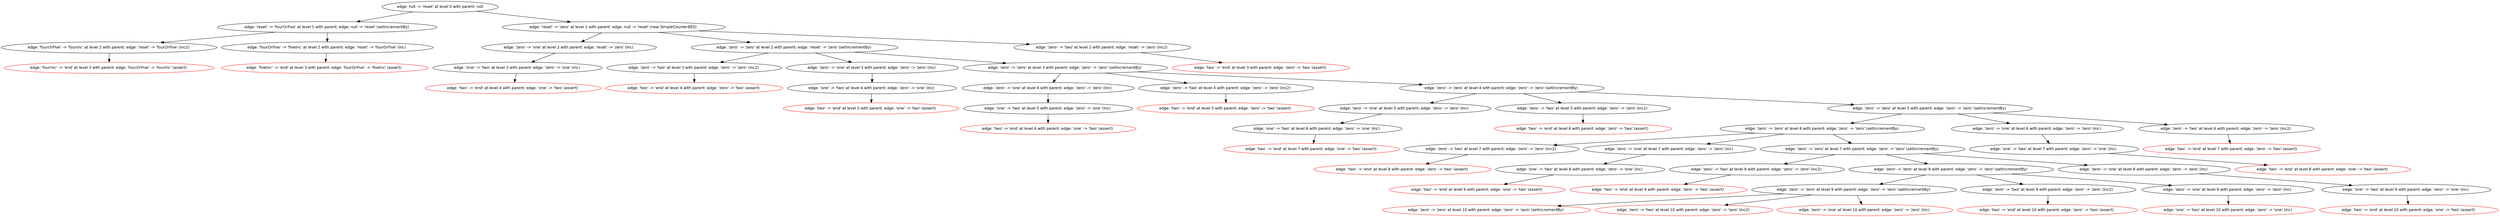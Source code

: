 digraph model {
  graph [ rankdir = "TB", ranksep="0.4", nodesep="0.2" ];
  node [ fontname = "Helvetica", fontsize="12.0", margin="0.07" ];
  edge [ fontname = "Helvetica", fontsize="12.0", margin="0.05" ];
  {
    node []
     "28" [label= "edge: 'one' -> 'two' at level 7 with parent: edge: 'zero' -> 'one' (inc) "]
     "31" [label= "edge: 'two' -> 'end' at level 7 with parent: edge: 'zero' -> 'two' (assert) " color = "red"]
     "10" [label= "edge: 'zero' -> 'zero' at level 10 with parent: edge: 'zero' -> 'zero' (setIncrementBy) " color = "red"]
     "24" [label= "edge: 'two' -> 'end' at level 9 with parent: edge: 'one' -> 'two' (assert) " color = "red"]
     "6" [label= "edge: 'zero' -> 'zero' at level 6 with parent: edge: 'zero' -> 'zero' (setIncrementBy) "]
     "32" [label= "edge: 'zero' -> 'one' at level 5 with parent: edge: 'zero' -> 'zero' (inc) "]
     "12" [label= "edge: 'zero' -> 'two' at level 10 with parent: edge: 'zero' -> 'zero' (inc2) " color = "red"]
     "20" [label= "edge: 'zero' -> 'two' at level 8 with parent: edge: 'zero' -> 'zero' (inc2) "]
     "56" [label= "edge: 'fiveInc' -> 'end' at level 3 with parent: edge: 'fourOrFive' -> 'fiveInc' (assert) " color = "red"]
     "9" [label= "edge: 'zero' -> 'zero' at level 9 with parent: edge: 'zero' -> 'zero' (setIncrementBy) "]
     "51" [label= "edge: 'two' -> 'end' at level 3 with parent: edge: 'zero' -> 'two' (assert) " color = "red"]
     "47" [label= "edge: 'zero' -> 'one' at level 2 with parent: edge: 'reset' -> 'zero' (inc) "]
     "54" [label= "edge: 'fourInc' -> 'end' at level 3 with parent: edge: 'fourOrFive' -> 'fourInc' (assert) " color = "red"]
     "8" [label= "edge: 'zero' -> 'zero' at level 8 with parent: edge: 'zero' -> 'zero' (setIncrementBy) "]
     "35" [label= "edge: 'zero' -> 'two' at level 5 with parent: edge: 'zero' -> 'zero' (inc2) "]
     "53" [label= "edge: 'fourOrFive' -> 'fourInc' at level 2 with parent: edge: 'reset' -> 'fourOrFive' (inc2) "]
     "15" [label= "edge: 'zero' -> 'two' at level 9 with parent: edge: 'zero' -> 'zero' (inc2) "]
     "29" [label= "edge: 'two' -> 'end' at level 8 with parent: edge: 'one' -> 'two' (assert) " color = "red"]
     "37" [label= "edge: 'zero' -> 'one' at level 4 with parent: edge: 'zero' -> 'zero' (inc) "]
     "19" [label= "edge: 'two' -> 'end' at level 10 with parent: edge: 'one' -> 'two' (assert) " color = "red"]
     "45" [label= "edge: 'zero' -> 'two' at level 3 with parent: edge: 'zero' -> 'zero' (inc2) "]
     "0" [label= "edge: null -> 'reset' at level 0 with parent: null"]
     "13" [label= "edge: 'zero' -> 'one' at level 9 with parent: edge: 'zero' -> 'zero' (inc) "]
     "40" [label= "edge: 'zero' -> 'two' at level 4 with parent: edge: 'zero' -> 'zero' (inc2) "]
     "34" [label= "edge: 'two' -> 'end' at level 7 with parent: edge: 'one' -> 'two' (assert) " color = "red"]
     "44" [label= "edge: 'two' -> 'end' at level 5 with parent: edge: 'one' -> 'two' (assert) " color = "red"]
     "49" [label= "edge: 'two' -> 'end' at level 4 with parent: edge: 'one' -> 'two' (assert) " color = "red"]
     "52" [label= "edge: 'reset' -> 'fourOrFive' at level 1 with parent: edge: null -> 'reset' (setIncrementBy) "]
     "25" [label= "edge: 'zero' -> 'two' at level 7 with parent: edge: 'zero' -> 'zero' (inc2) "]
     "17" [label= "edge: 'zero' -> 'one' at level 8 with parent: edge: 'zero' -> 'zero' (inc) "]
     "2" [label= "edge: 'zero' -> 'zero' at level 2 with parent: edge: 'reset' -> 'zero' (setIncrementBy) "]
     "46" [label= "edge: 'two' -> 'end' at level 4 with parent: edge: 'zero' -> 'two' (assert) " color = "red"]
     "16" [label= "edge: 'two' -> 'end' at level 10 with parent: edge: 'zero' -> 'two' (assert) " color = "red"]
     "43" [label= "edge: 'one' -> 'two' at level 4 with parent: edge: 'zero' -> 'one' (inc) "]
     "18" [label= "edge: 'one' -> 'two' at level 9 with parent: edge: 'zero' -> 'one' (inc) "]
     "36" [label= "edge: 'two' -> 'end' at level 6 with parent: edge: 'zero' -> 'two' (assert) " color = "red"]
     "38" [label= "edge: 'one' -> 'two' at level 5 with parent: edge: 'zero' -> 'one' (inc) "]
     "23" [label= "edge: 'one' -> 'two' at level 8 with parent: edge: 'zero' -> 'one' (inc) "]
     "22" [label= "edge: 'zero' -> 'one' at level 7 with parent: edge: 'zero' -> 'zero' (inc) "]
     "42" [label= "edge: 'zero' -> 'one' at level 3 with parent: edge: 'zero' -> 'zero' (inc) "]
     "33" [label= "edge: 'one' -> 'two' at level 6 with parent: edge: 'zero' -> 'one' (inc) "]
     "41" [label= "edge: 'two' -> 'end' at level 5 with parent: edge: 'zero' -> 'two' (assert) " color = "red"]
     "3" [label= "edge: 'zero' -> 'zero' at level 3 with parent: edge: 'zero' -> 'zero' (setIncrementBy) "]
     "11" [label= "edge: 'zero' -> 'one' at level 10 with parent: edge: 'zero' -> 'zero' (inc) " color = "red"]
     "27" [label= "edge: 'zero' -> 'one' at level 6 with parent: edge: 'zero' -> 'zero' (inc) "]
     "39" [label= "edge: 'two' -> 'end' at level 6 with parent: edge: 'one' -> 'two' (assert) " color = "red"]
     "55" [label= "edge: 'fourOrFive' -> 'fiveInc' at level 2 with parent: edge: 'reset' -> 'fourOrFive' (inc) "]
     "1" [label= "edge: 'reset' -> 'zero' at level 1 with parent: edge: null -> 'reset' (new SimpleCounterBES) "]
     "30" [label= "edge: 'zero' -> 'two' at level 6 with parent: edge: 'zero' -> 'zero' (inc2) "]
     "48" [label= "edge: 'one' -> 'two' at level 3 with parent: edge: 'zero' -> 'one' (inc) "]
     "4" [label= "edge: 'zero' -> 'zero' at level 4 with parent: edge: 'zero' -> 'zero' (setIncrementBy) "]
     "7" [label= "edge: 'zero' -> 'zero' at level 7 with parent: edge: 'zero' -> 'zero' (setIncrementBy) "]
     "21" [label= "edge: 'two' -> 'end' at level 9 with parent: edge: 'zero' -> 'two' (assert) " color = "red"]
     "50" [label= "edge: 'zero' -> 'two' at level 2 with parent: edge: 'reset' -> 'zero' (inc2) "]
     "5" [label= "edge: 'zero' -> 'zero' at level 5 with parent: edge: 'zero' -> 'zero' (setIncrementBy) "]
     "26" [label= "edge: 'two' -> 'end' at level 8 with parent: edge: 'zero' -> 'two' (assert) " color = "red"]
     "14" [label= "edge: 'one' -> 'two' at level 10 with parent: edge: 'zero' -> 'one' (inc) " color = "red"]
  }

  "28" -> "29";
  "6" -> "7";
  "6" -> "22";
  "6" -> "25";
  "32" -> "33";
  "20" -> "21";
  "9" -> "10";
  "9" -> "11";
  "9" -> "12";
  "47" -> "48";
  "8" -> "9";
  "8" -> "13";
  "8" -> "15";
  "35" -> "36";
  "53" -> "54";
  "15" -> "16";
  "37" -> "38";
  "45" -> "46";
  "0" -> "1";
  "0" -> "52";
  "13" -> "14";
  "40" -> "41";
  "52" -> "53";
  "52" -> "55";
  "25" -> "26";
  "17" -> "18";
  "2" -> "3";
  "2" -> "42";
  "2" -> "45";
  "43" -> "44";
  "18" -> "19";
  "38" -> "39";
  "23" -> "24";
  "22" -> "23";
  "42" -> "43";
  "33" -> "34";
  "3" -> "4";
  "3" -> "37";
  "3" -> "40";
  "27" -> "28";
  "55" -> "56";
  "1" -> "2";
  "1" -> "47";
  "1" -> "50";
  "30" -> "31";
  "48" -> "49";
  "4" -> "5";
  "4" -> "32";
  "4" -> "35";
  "7" -> "8";
  "7" -> "17";
  "7" -> "20";
  "50" -> "51";
  "5" -> "6";
  "5" -> "27";
  "5" -> "30";
}
